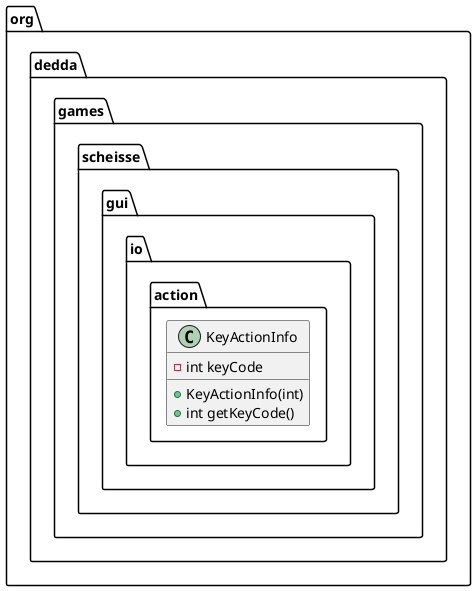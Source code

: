 @startuml
class org.dedda.games.scheisse.gui.io.action.KeyActionInfo{
    - int keyCode
    + KeyActionInfo(int)
    + int getKeyCode()
}
@enduml